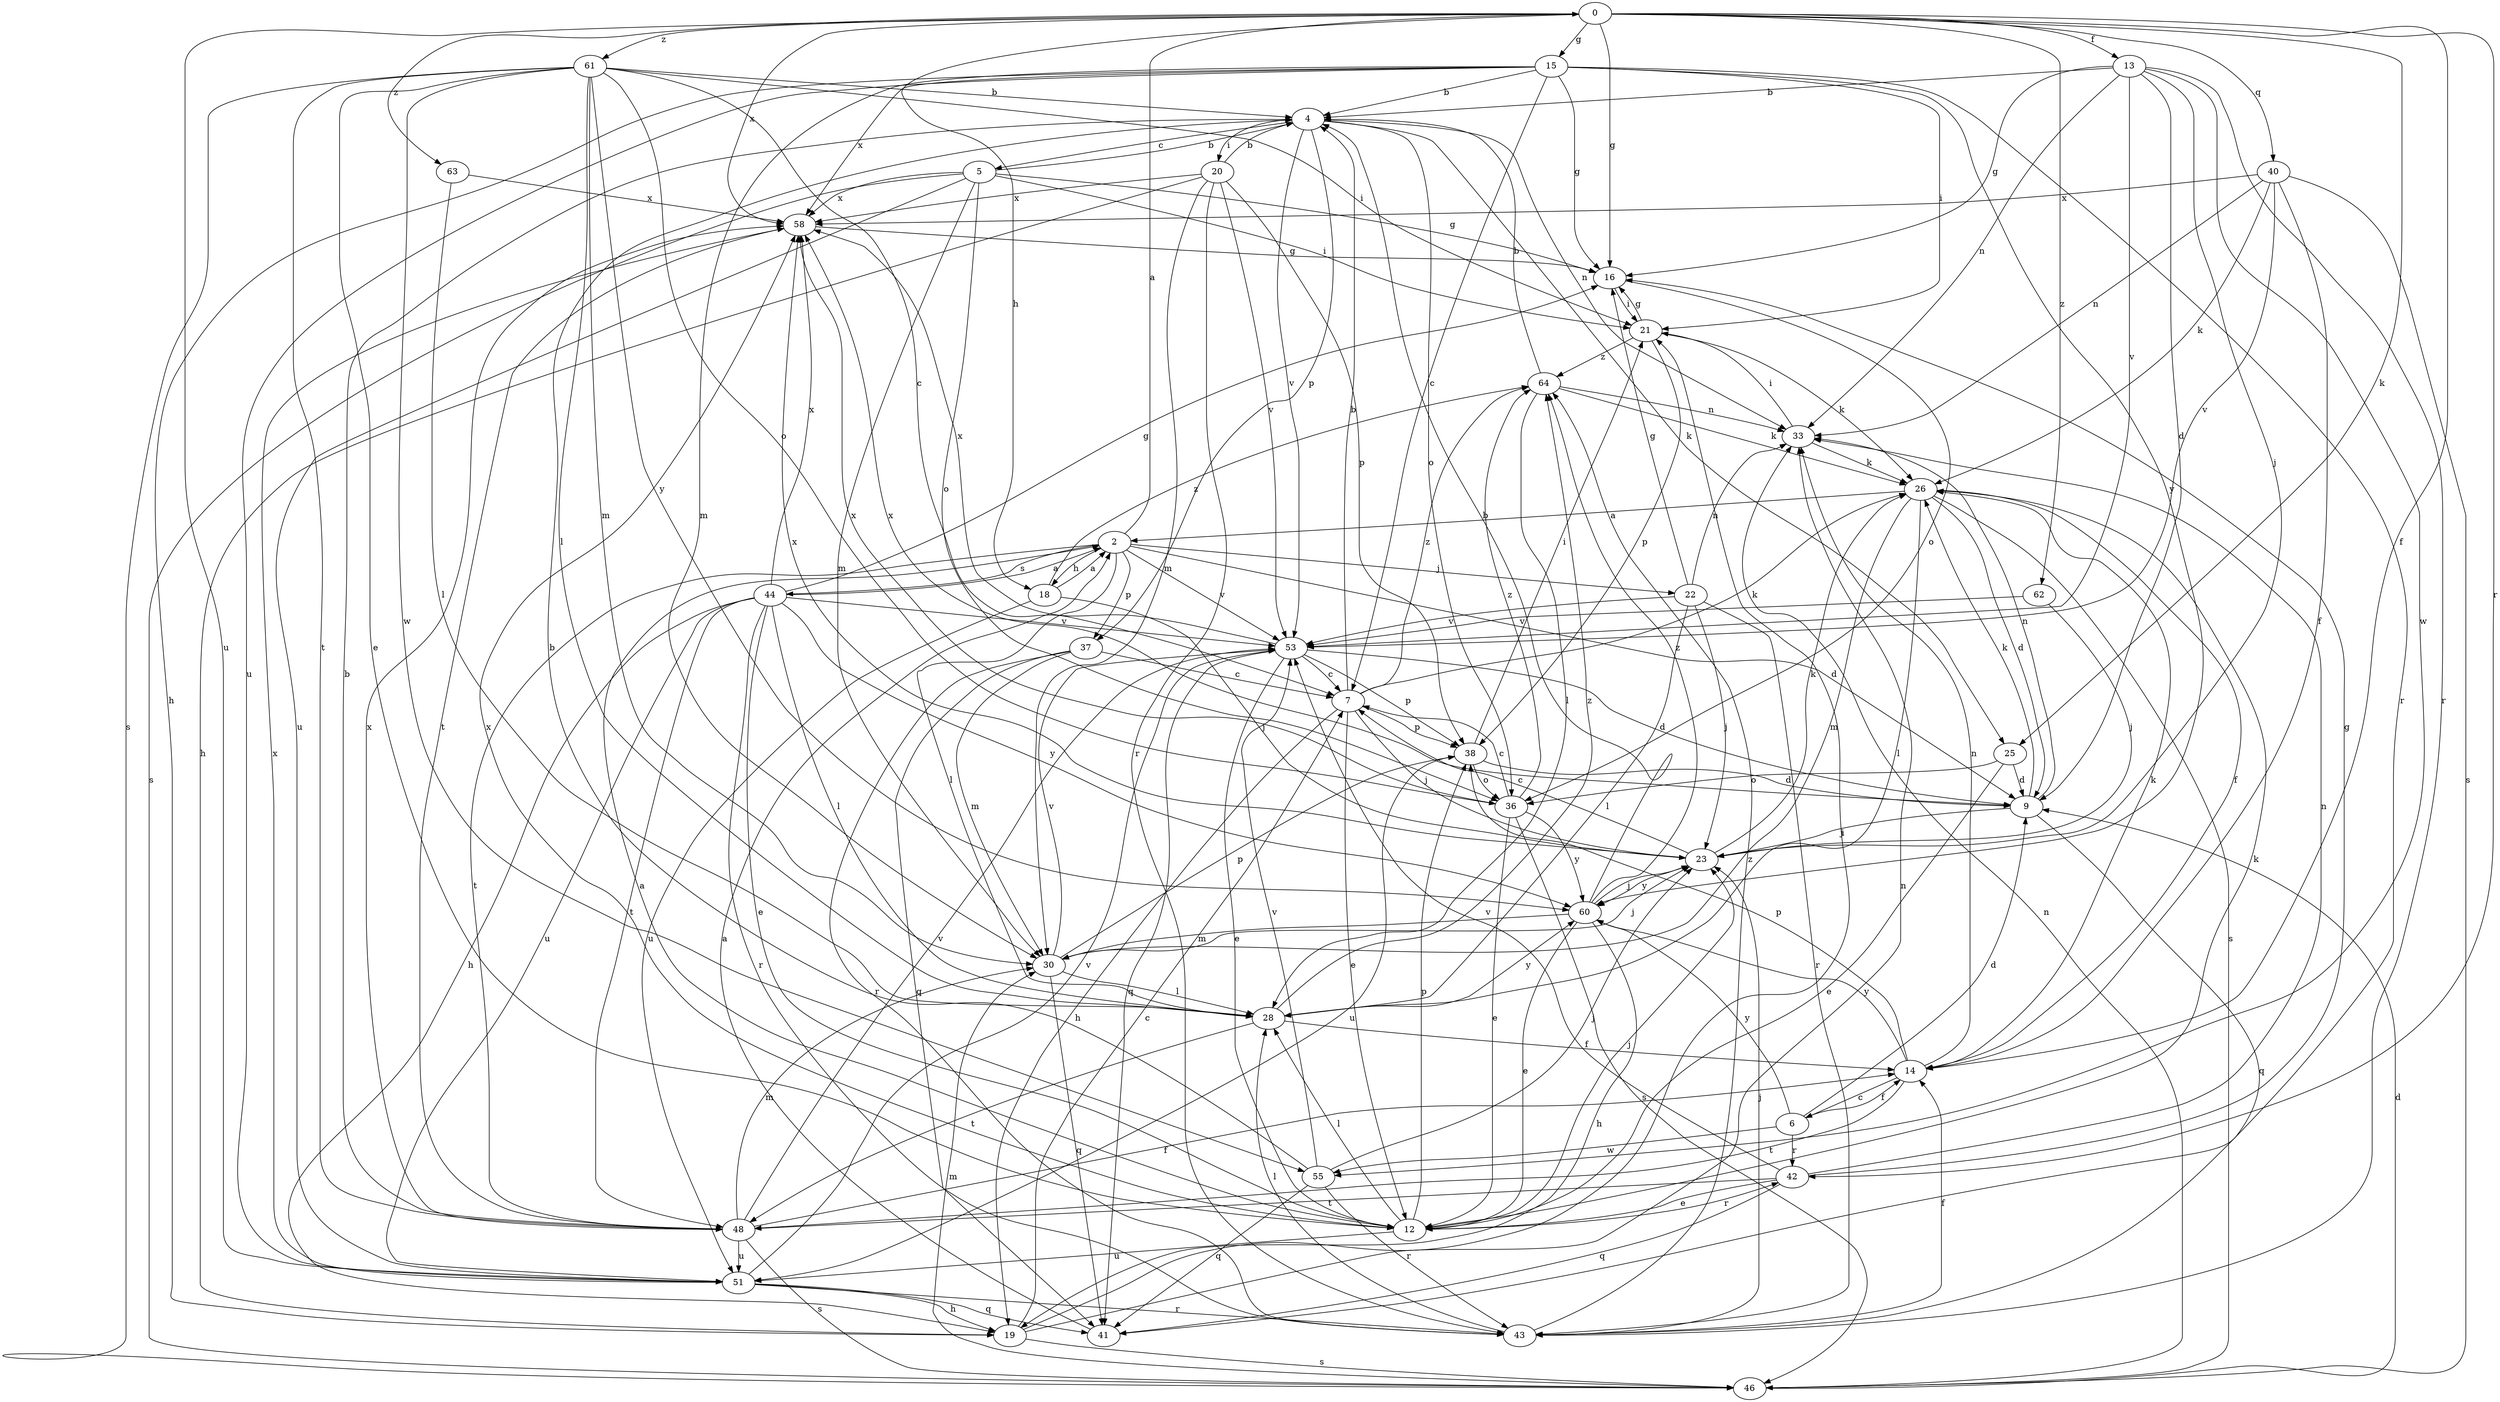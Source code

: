 strict digraph  {
0;
2;
4;
5;
6;
7;
9;
12;
13;
14;
15;
16;
18;
19;
20;
21;
22;
23;
25;
26;
28;
30;
33;
36;
37;
38;
40;
41;
42;
43;
44;
46;
48;
51;
53;
55;
58;
60;
61;
62;
63;
64;
0 -> 13  [label=f];
0 -> 14  [label=f];
0 -> 15  [label=g];
0 -> 16  [label=g];
0 -> 18  [label=h];
0 -> 25  [label=k];
0 -> 40  [label=q];
0 -> 42  [label=r];
0 -> 51  [label=u];
0 -> 58  [label=x];
0 -> 61  [label=z];
0 -> 62  [label=z];
0 -> 63  [label=z];
2 -> 0  [label=a];
2 -> 9  [label=d];
2 -> 18  [label=h];
2 -> 22  [label=j];
2 -> 28  [label=l];
2 -> 37  [label=p];
2 -> 44  [label=s];
2 -> 48  [label=t];
2 -> 53  [label=v];
4 -> 5  [label=c];
4 -> 20  [label=i];
4 -> 25  [label=k];
4 -> 33  [label=n];
4 -> 36  [label=o];
4 -> 37  [label=p];
4 -> 53  [label=v];
5 -> 4  [label=b];
5 -> 16  [label=g];
5 -> 21  [label=i];
5 -> 30  [label=m];
5 -> 36  [label=o];
5 -> 46  [label=s];
5 -> 51  [label=u];
5 -> 58  [label=x];
6 -> 9  [label=d];
6 -> 14  [label=f];
6 -> 42  [label=r];
6 -> 55  [label=w];
6 -> 60  [label=y];
7 -> 4  [label=b];
7 -> 12  [label=e];
7 -> 19  [label=h];
7 -> 23  [label=j];
7 -> 26  [label=k];
7 -> 38  [label=p];
7 -> 64  [label=z];
9 -> 23  [label=j];
9 -> 26  [label=k];
9 -> 33  [label=n];
9 -> 41  [label=q];
9 -> 58  [label=x];
12 -> 2  [label=a];
12 -> 23  [label=j];
12 -> 26  [label=k];
12 -> 28  [label=l];
12 -> 38  [label=p];
12 -> 42  [label=r];
12 -> 51  [label=u];
12 -> 58  [label=x];
13 -> 4  [label=b];
13 -> 9  [label=d];
13 -> 16  [label=g];
13 -> 23  [label=j];
13 -> 33  [label=n];
13 -> 43  [label=r];
13 -> 53  [label=v];
13 -> 55  [label=w];
14 -> 6  [label=c];
14 -> 26  [label=k];
14 -> 33  [label=n];
14 -> 38  [label=p];
14 -> 48  [label=t];
14 -> 60  [label=y];
15 -> 4  [label=b];
15 -> 7  [label=c];
15 -> 16  [label=g];
15 -> 19  [label=h];
15 -> 21  [label=i];
15 -> 30  [label=m];
15 -> 43  [label=r];
15 -> 51  [label=u];
15 -> 58  [label=x];
15 -> 60  [label=y];
16 -> 21  [label=i];
16 -> 36  [label=o];
18 -> 2  [label=a];
18 -> 23  [label=j];
18 -> 51  [label=u];
18 -> 64  [label=z];
19 -> 7  [label=c];
19 -> 21  [label=i];
19 -> 33  [label=n];
19 -> 46  [label=s];
20 -> 4  [label=b];
20 -> 19  [label=h];
20 -> 30  [label=m];
20 -> 38  [label=p];
20 -> 43  [label=r];
20 -> 53  [label=v];
20 -> 58  [label=x];
21 -> 16  [label=g];
21 -> 26  [label=k];
21 -> 38  [label=p];
21 -> 64  [label=z];
22 -> 16  [label=g];
22 -> 23  [label=j];
22 -> 28  [label=l];
22 -> 33  [label=n];
22 -> 43  [label=r];
22 -> 53  [label=v];
23 -> 7  [label=c];
23 -> 26  [label=k];
23 -> 58  [label=x];
23 -> 60  [label=y];
25 -> 9  [label=d];
25 -> 12  [label=e];
25 -> 36  [label=o];
26 -> 2  [label=a];
26 -> 9  [label=d];
26 -> 14  [label=f];
26 -> 28  [label=l];
26 -> 30  [label=m];
26 -> 46  [label=s];
28 -> 14  [label=f];
28 -> 48  [label=t];
28 -> 60  [label=y];
28 -> 64  [label=z];
30 -> 23  [label=j];
30 -> 28  [label=l];
30 -> 38  [label=p];
30 -> 41  [label=q];
30 -> 53  [label=v];
33 -> 21  [label=i];
33 -> 26  [label=k];
36 -> 7  [label=c];
36 -> 12  [label=e];
36 -> 46  [label=s];
36 -> 58  [label=x];
36 -> 60  [label=y];
36 -> 64  [label=z];
37 -> 7  [label=c];
37 -> 30  [label=m];
37 -> 41  [label=q];
37 -> 43  [label=r];
38 -> 9  [label=d];
38 -> 21  [label=i];
38 -> 36  [label=o];
38 -> 51  [label=u];
40 -> 14  [label=f];
40 -> 26  [label=k];
40 -> 33  [label=n];
40 -> 46  [label=s];
40 -> 53  [label=v];
40 -> 58  [label=x];
41 -> 2  [label=a];
42 -> 12  [label=e];
42 -> 16  [label=g];
42 -> 33  [label=n];
42 -> 41  [label=q];
42 -> 48  [label=t];
42 -> 53  [label=v];
43 -> 14  [label=f];
43 -> 23  [label=j];
43 -> 28  [label=l];
43 -> 64  [label=z];
44 -> 2  [label=a];
44 -> 12  [label=e];
44 -> 16  [label=g];
44 -> 19  [label=h];
44 -> 28  [label=l];
44 -> 43  [label=r];
44 -> 48  [label=t];
44 -> 51  [label=u];
44 -> 53  [label=v];
44 -> 58  [label=x];
44 -> 60  [label=y];
46 -> 9  [label=d];
46 -> 30  [label=m];
46 -> 33  [label=n];
48 -> 4  [label=b];
48 -> 14  [label=f];
48 -> 30  [label=m];
48 -> 46  [label=s];
48 -> 51  [label=u];
48 -> 53  [label=v];
48 -> 58  [label=x];
51 -> 19  [label=h];
51 -> 41  [label=q];
51 -> 43  [label=r];
51 -> 53  [label=v];
51 -> 58  [label=x];
53 -> 7  [label=c];
53 -> 9  [label=d];
53 -> 12  [label=e];
53 -> 38  [label=p];
53 -> 41  [label=q];
53 -> 58  [label=x];
55 -> 4  [label=b];
55 -> 23  [label=j];
55 -> 41  [label=q];
55 -> 43  [label=r];
55 -> 53  [label=v];
58 -> 16  [label=g];
58 -> 48  [label=t];
60 -> 4  [label=b];
60 -> 12  [label=e];
60 -> 19  [label=h];
60 -> 23  [label=j];
60 -> 30  [label=m];
60 -> 64  [label=z];
61 -> 4  [label=b];
61 -> 7  [label=c];
61 -> 12  [label=e];
61 -> 21  [label=i];
61 -> 28  [label=l];
61 -> 30  [label=m];
61 -> 36  [label=o];
61 -> 46  [label=s];
61 -> 48  [label=t];
61 -> 55  [label=w];
61 -> 60  [label=y];
62 -> 23  [label=j];
62 -> 53  [label=v];
63 -> 28  [label=l];
63 -> 58  [label=x];
64 -> 4  [label=b];
64 -> 26  [label=k];
64 -> 28  [label=l];
64 -> 33  [label=n];
}
